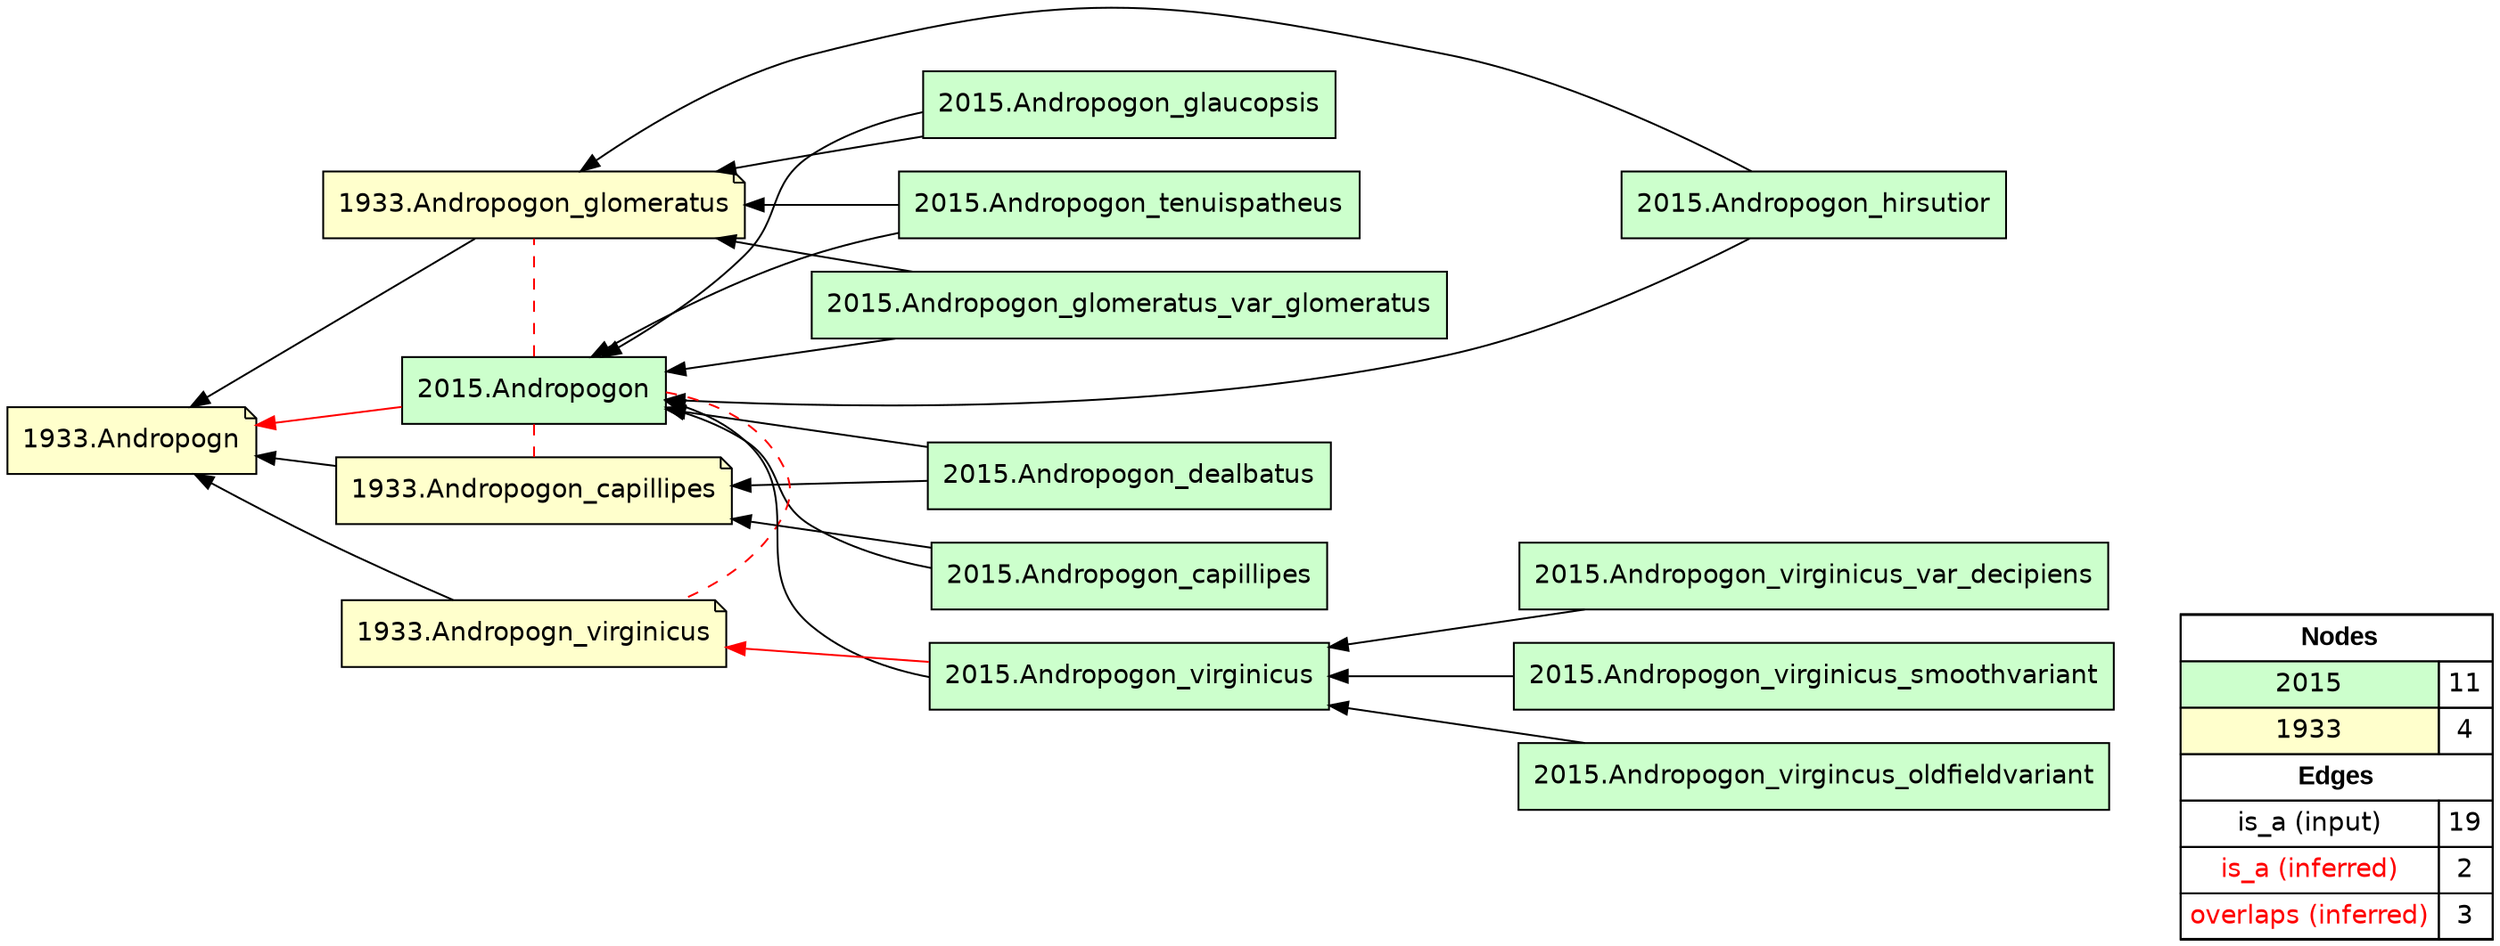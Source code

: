 digraph{
rankdir=RL
node[shape=box style=filled fillcolor="#CCFFCC" fontname="helvetica"] 
"2015.Andropogon_hirsutior"
"2015.Andropogon_glaucopsis"
"2015.Andropogon_dealbatus"
"2015.Andropogon_capillipes"
"2015.Andropogon_virginicus_var_decipiens"
"2015.Andropogon"
"2015.Andropogon_tenuispatheus"
"2015.Andropogon_virginicus_smoothvariant"
"2015.Andropogon_virginicus"
"2015.Andropogon_glomeratus_var_glomeratus"
"2015.Andropogon_virgincus_oldfieldvariant"
node[shape=note style=filled fillcolor="#FFFFCC" fontname="helvetica"] 
"1933.Andropogn"
"1933.Andropogon_capillipes"
"1933.Andropogon_glomeratus"
"1933.Andropogn_virginicus"
edge[arrowhead=normal style=solid color="#000000" constraint=true penwidth=1]
"2015.Andropogon_dealbatus" -> "2015.Andropogon"
"2015.Andropogon_virginicus_var_decipiens" -> "2015.Andropogon_virginicus"
"2015.Andropogon_capillipes" -> "1933.Andropogon_capillipes"
"1933.Andropogon_glomeratus" -> "1933.Andropogn"
"2015.Andropogon_tenuispatheus" -> "1933.Andropogon_glomeratus"
"2015.Andropogon_hirsutior" -> "2015.Andropogon"
"2015.Andropogon_virgincus_oldfieldvariant" -> "2015.Andropogon_virginicus"
"2015.Andropogon_hirsutior" -> "1933.Andropogon_glomeratus"
"1933.Andropogn_virginicus" -> "1933.Andropogn"
"2015.Andropogon_virginicus" -> "2015.Andropogon"
"2015.Andropogon_glaucopsis" -> "1933.Andropogon_glomeratus"
"2015.Andropogon_capillipes" -> "2015.Andropogon"
"1933.Andropogon_capillipes" -> "1933.Andropogn"
"2015.Andropogon_tenuispatheus" -> "2015.Andropogon"
"2015.Andropogon_virginicus_smoothvariant" -> "2015.Andropogon_virginicus"
"2015.Andropogon_glomeratus_var_glomeratus" -> "1933.Andropogon_glomeratus"
"2015.Andropogon_dealbatus" -> "1933.Andropogon_capillipes"
"2015.Andropogon_glomeratus_var_glomeratus" -> "2015.Andropogon"
"2015.Andropogon_glaucopsis" -> "2015.Andropogon"
edge[arrowhead=normal style=dotted color="#000000" constraint=true penwidth=1]
edge[arrowhead=normal style=solid color="#FF0000" constraint=true penwidth=1]
"2015.Andropogon_virginicus" -> "1933.Andropogn_virginicus"
"2015.Andropogon" -> "1933.Andropogn"
edge[arrowhead=none style=dashed color="#FF0000" constraint=false penwidth=1]
"2015.Andropogon" -> "1933.Andropogon_capillipes"
"2015.Andropogon" -> "1933.Andropogn_virginicus"
"2015.Andropogon" -> "1933.Andropogon_glomeratus"
node[shape=box] 
{rank=source Legend [fillcolor= white margin=0 label=< 
 <TABLE BORDER="0" CELLBORDER="1" CELLSPACING="0" CELLPADDING="4"> 
<TR> <TD COLSPAN="2"><font face="Arial Black"> Nodes</font></TD> </TR> 
<TR> 
 <TD bgcolor="#CCFFCC" fontname="helvetica">2015</TD> 
 <TD>11</TD> 
 </TR> 
<TR> 
 <TD bgcolor="#FFFFCC" fontname="helvetica">1933</TD> 
 <TD>4</TD> 
 </TR> 
<TR> <TD COLSPAN="2"><font face = "Arial Black"> Edges </font></TD> </TR> 
<TR> 
 <TD><font color ="#000000">is_a (input)</font></TD><TD>19</TD>
</TR>
<TR> 
 <TD><font color ="#FF0000">is_a (inferred)</font></TD><TD>2</TD>
</TR>
<TR> 
 <TD><font color ="#FF0000">overlaps (inferred)</font></TD><TD>3</TD>
</TR>
</TABLE> 
 >] } 
}